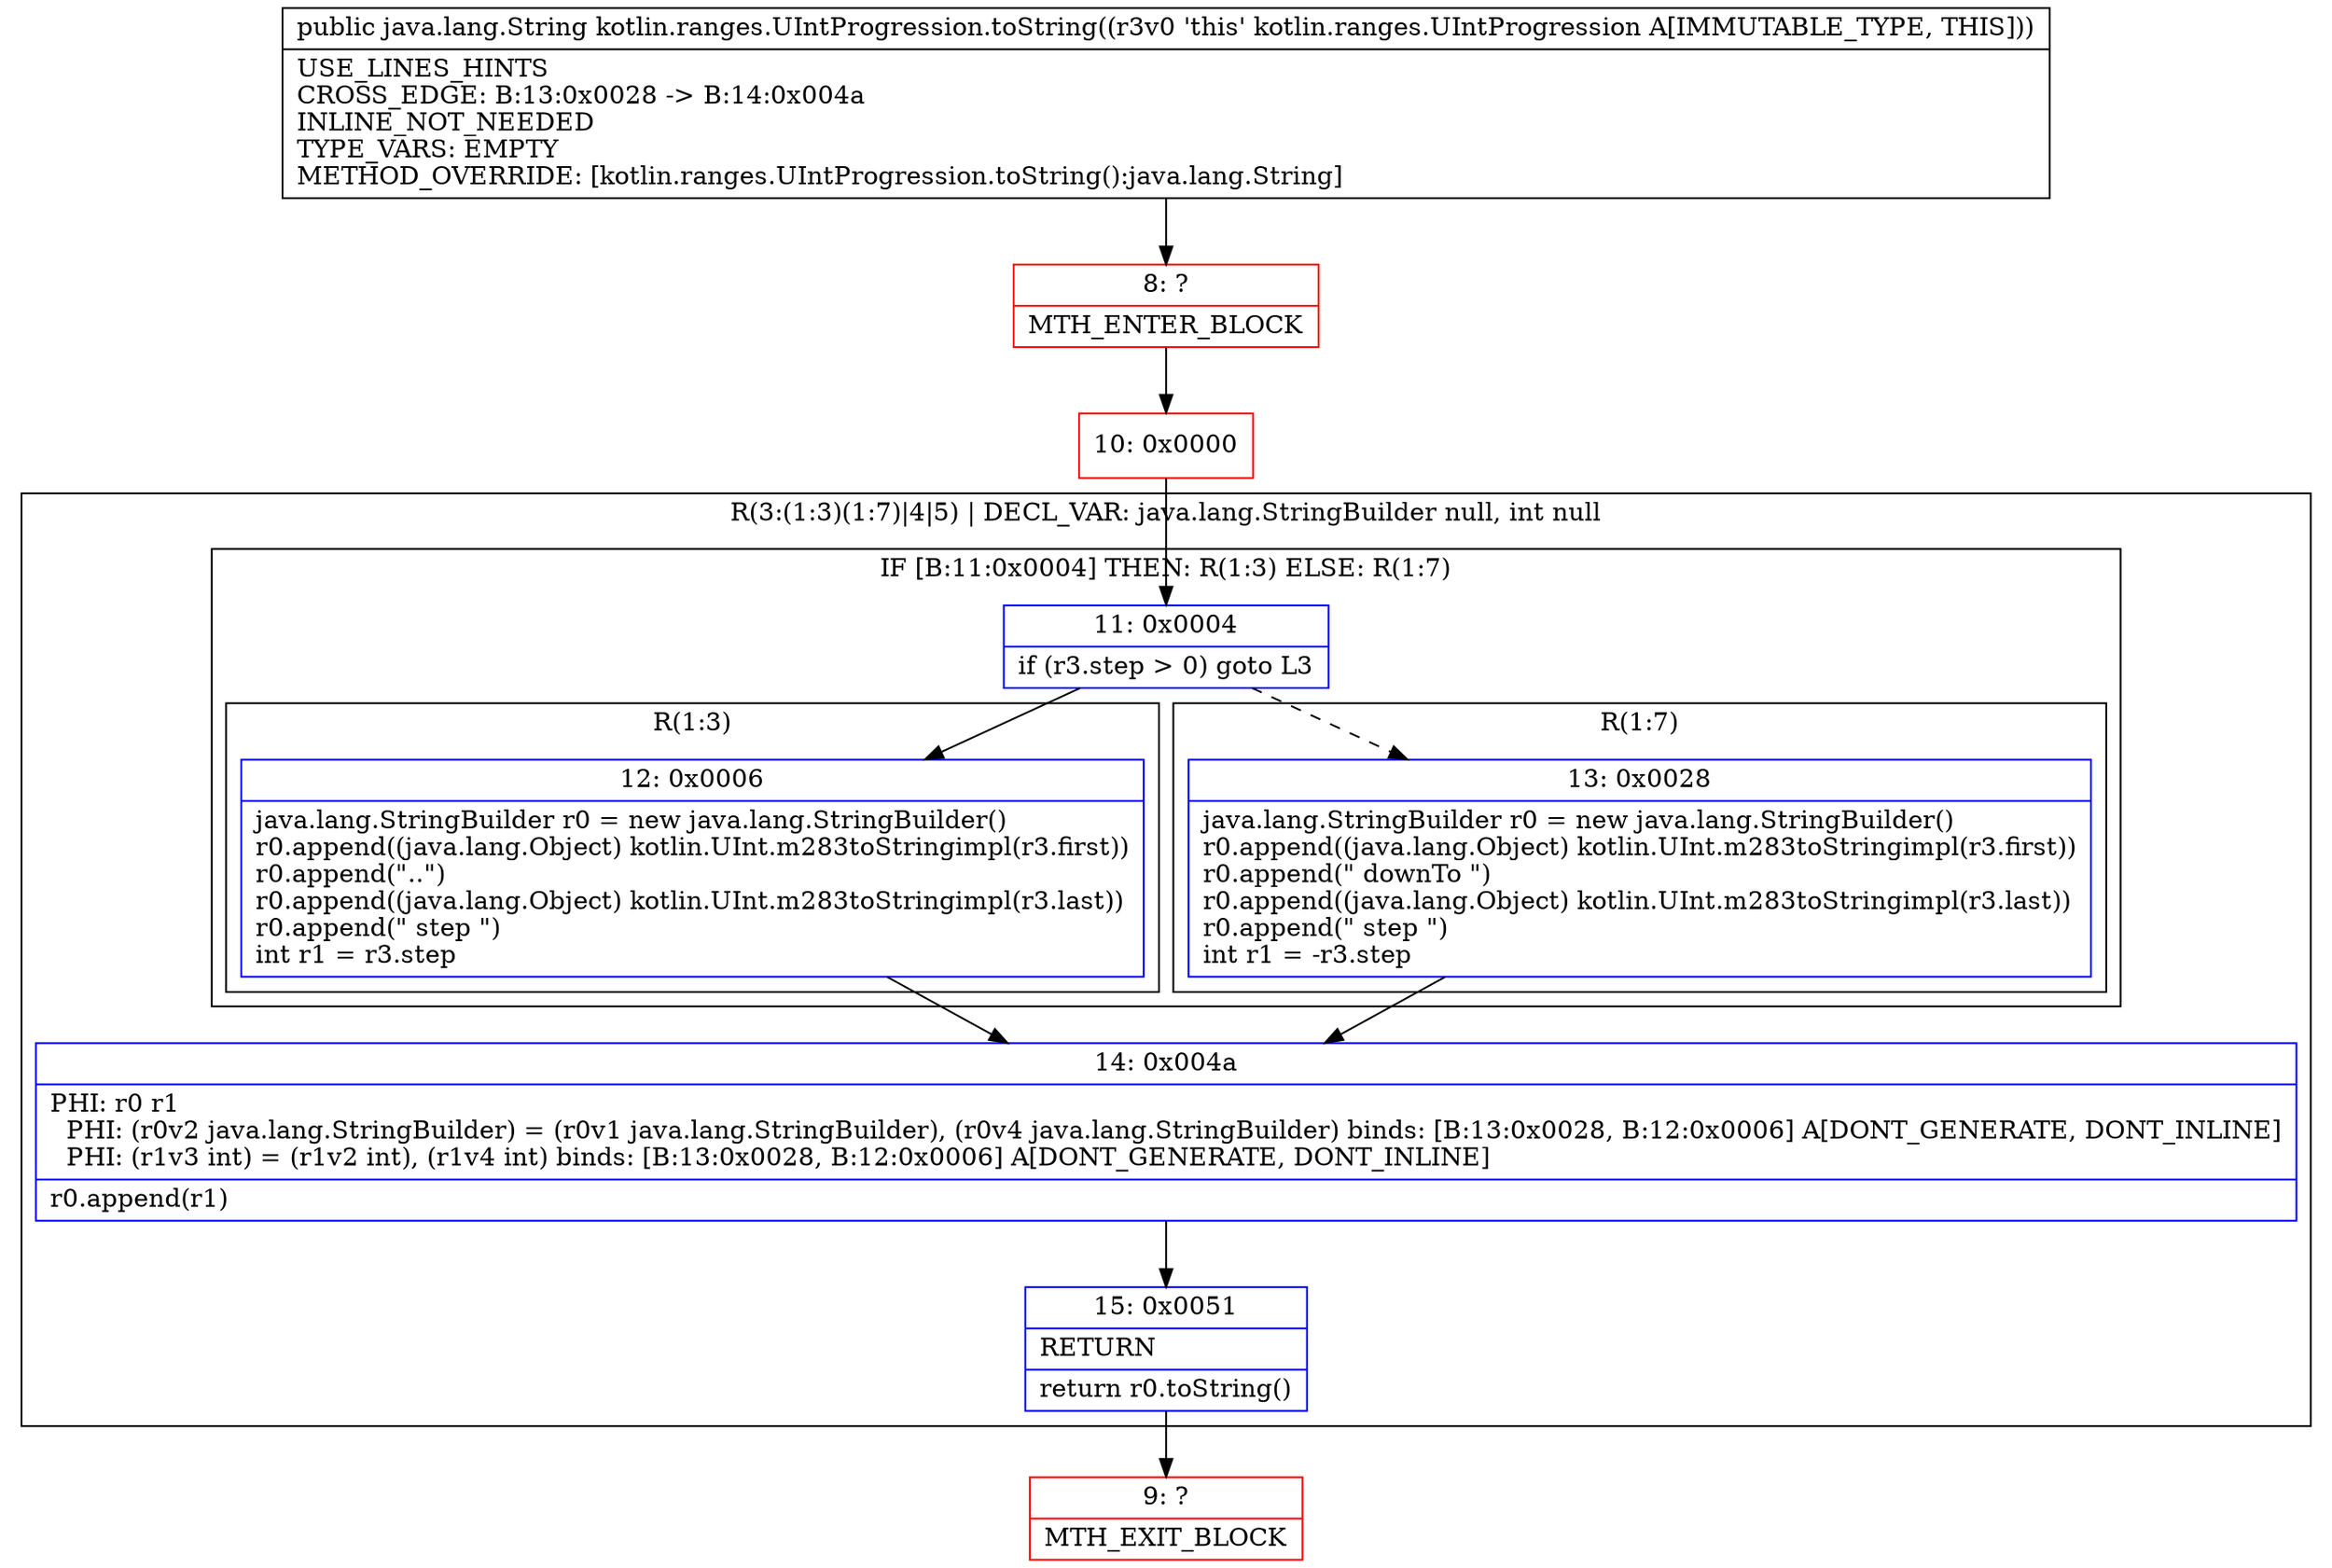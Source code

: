 digraph "CFG forkotlin.ranges.UIntProgression.toString()Ljava\/lang\/String;" {
subgraph cluster_Region_1617023695 {
label = "R(3:(1:3)(1:7)|4|5) | DECL_VAR: java.lang.StringBuilder null, int null\l";
node [shape=record,color=blue];
subgraph cluster_IfRegion_1727622395 {
label = "IF [B:11:0x0004] THEN: R(1:3) ELSE: R(1:7)";
node [shape=record,color=blue];
Node_11 [shape=record,label="{11\:\ 0x0004|if (r3.step \> 0) goto L3\l}"];
subgraph cluster_Region_1152054551 {
label = "R(1:3)";
node [shape=record,color=blue];
Node_12 [shape=record,label="{12\:\ 0x0006|java.lang.StringBuilder r0 = new java.lang.StringBuilder()\lr0.append((java.lang.Object) kotlin.UInt.m283toStringimpl(r3.first))\lr0.append(\"..\")\lr0.append((java.lang.Object) kotlin.UInt.m283toStringimpl(r3.last))\lr0.append(\" step \")\lint r1 = r3.step\l}"];
}
subgraph cluster_Region_1657031245 {
label = "R(1:7)";
node [shape=record,color=blue];
Node_13 [shape=record,label="{13\:\ 0x0028|java.lang.StringBuilder r0 = new java.lang.StringBuilder()\lr0.append((java.lang.Object) kotlin.UInt.m283toStringimpl(r3.first))\lr0.append(\" downTo \")\lr0.append((java.lang.Object) kotlin.UInt.m283toStringimpl(r3.last))\lr0.append(\" step \")\lint r1 = \-r3.step\l}"];
}
}
Node_14 [shape=record,label="{14\:\ 0x004a|PHI: r0 r1 \l  PHI: (r0v2 java.lang.StringBuilder) = (r0v1 java.lang.StringBuilder), (r0v4 java.lang.StringBuilder) binds: [B:13:0x0028, B:12:0x0006] A[DONT_GENERATE, DONT_INLINE]\l  PHI: (r1v3 int) = (r1v2 int), (r1v4 int) binds: [B:13:0x0028, B:12:0x0006] A[DONT_GENERATE, DONT_INLINE]\l|r0.append(r1)\l}"];
Node_15 [shape=record,label="{15\:\ 0x0051|RETURN\l|return r0.toString()\l}"];
}
Node_8 [shape=record,color=red,label="{8\:\ ?|MTH_ENTER_BLOCK\l}"];
Node_10 [shape=record,color=red,label="{10\:\ 0x0000}"];
Node_9 [shape=record,color=red,label="{9\:\ ?|MTH_EXIT_BLOCK\l}"];
MethodNode[shape=record,label="{public java.lang.String kotlin.ranges.UIntProgression.toString((r3v0 'this' kotlin.ranges.UIntProgression A[IMMUTABLE_TYPE, THIS]))  | USE_LINES_HINTS\lCROSS_EDGE: B:13:0x0028 \-\> B:14:0x004a\lINLINE_NOT_NEEDED\lTYPE_VARS: EMPTY\lMETHOD_OVERRIDE: [kotlin.ranges.UIntProgression.toString():java.lang.String]\l}"];
MethodNode -> Node_8;Node_11 -> Node_12;
Node_11 -> Node_13[style=dashed];
Node_12 -> Node_14;
Node_13 -> Node_14;
Node_14 -> Node_15;
Node_15 -> Node_9;
Node_8 -> Node_10;
Node_10 -> Node_11;
}

